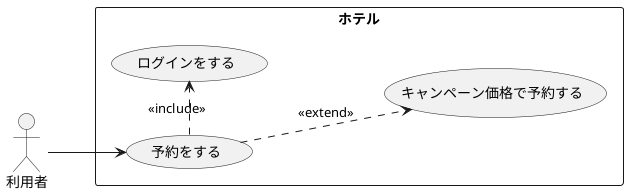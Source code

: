 @startuml 演習2-4
left to right direction
actor 利用者

rectangle ホテル {
  usecase 予約をする as UC1
  usecase ログインをする as UC2
  usecase キャンペーン価格で予約する as UC3
}

UC1 .> UC2 : <<include>>
UC1 .> UC3 : <<extend>>

利用者 --> UC1

UC2 -[hidden]- UC3

@enduml